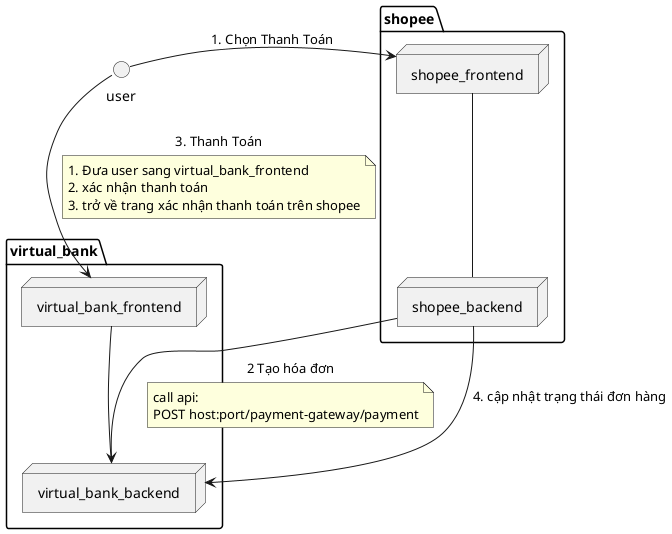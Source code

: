 @startuml






package shopee {

    package shopee_frontend <<Node>> {
    }
    shopee_frontend -- shopee_backend

    package shopee_backend <<Node>> {
    }

}
together {
   circle user
   package virtual_bank {
   package virtual_bank_frontend <<Node>> {
       }
      virtual_bank_frontend -- virtual_bank_backend
   package virtual_bank_backend <<Node>> {
   }

   }
}






user --> shopee_frontend: 1. Chọn Thanh Toán


shopee_backend --> virtual_bank_backend: 2 Tạo hóa đơn
note bottom on link
call api:
POST host:port/payment-gateway/payment
end note

user --> virtual_bank_frontend: 3. Thanh Toán
note bottom on link
1. Đưa user sang virtual_bank_frontend
2. xác nhận thanh toán
3. trở về trang xác nhận thanh toán trên shopee
end note

shopee_backend --> virtual_bank_backend: 4. cập nhật trạng thái đơn hàng

@enduml